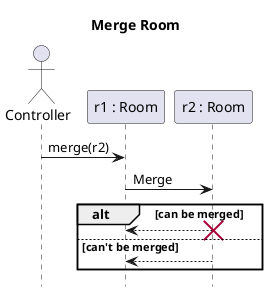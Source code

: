 @startuml merge-room
title Merge Room
hide footbox
actor Controller
participant "r1 : Room" as r1
participant "r2 : Room" as r2


Controller -> r1: merge(r2)
r1 -> r2: Merge

alt can be merged
    r1 <-- r2:
    destroy r2
else can't be merged
    r1 <-- r2:
end

@enduml